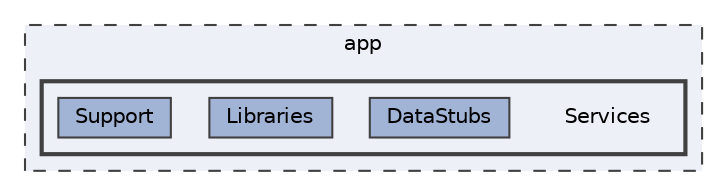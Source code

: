 digraph "app/Services"
{
 // LATEX_PDF_SIZE
  bgcolor="transparent";
  edge [fontname=Helvetica,fontsize=10,labelfontname=Helvetica,labelfontsize=10];
  node [fontname=Helvetica,fontsize=10,shape=box,height=0.2,width=0.4];
  compound=true
  subgraph clusterdir_d422163b96683743ed3963d4aac17747 {
    graph [ bgcolor="#edf0f7", pencolor="grey25", label="app", fontname=Helvetica,fontsize=10 style="filled,dashed", URL="dir_d422163b96683743ed3963d4aac17747.html",tooltip=""]
  subgraph clusterdir_1aedf14772640eab27caf9a55f3bb26e {
    graph [ bgcolor="#edf0f7", pencolor="grey25", label="", fontname=Helvetica,fontsize=10 style="filled,bold", URL="dir_1aedf14772640eab27caf9a55f3bb26e.html",tooltip=""]
    dir_1aedf14772640eab27caf9a55f3bb26e [shape=plaintext, label="Services"];
  dir_d86a55537ef03f552e6edc63c183c932 [label="DataStubs", fillcolor="#a2b4d6", color="grey25", style="filled", URL="dir_d86a55537ef03f552e6edc63c183c932.html",tooltip=""];
  dir_2c54fd6f7606a3d7abc1e051eccf3144 [label="Libraries", fillcolor="#a2b4d6", color="grey25", style="filled", URL="dir_2c54fd6f7606a3d7abc1e051eccf3144.html",tooltip=""];
  dir_bc03740f32763453c0f9b9e6a315277c [label="Support", fillcolor="#a2b4d6", color="grey25", style="filled", URL="dir_bc03740f32763453c0f9b9e6a315277c.html",tooltip=""];
  }
  }
}
